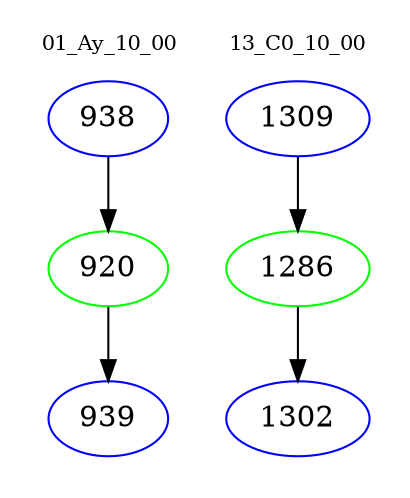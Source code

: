 digraph{
subgraph cluster_0 {
color = white
label = "01_Ay_10_00";
fontsize=10;
T0_938 [label="938", color="blue"]
T0_938 -> T0_920 [color="black"]
T0_920 [label="920", color="green"]
T0_920 -> T0_939 [color="black"]
T0_939 [label="939", color="blue"]
}
subgraph cluster_1 {
color = white
label = "13_C0_10_00";
fontsize=10;
T1_1309 [label="1309", color="blue"]
T1_1309 -> T1_1286 [color="black"]
T1_1286 [label="1286", color="green"]
T1_1286 -> T1_1302 [color="black"]
T1_1302 [label="1302", color="blue"]
}
}
